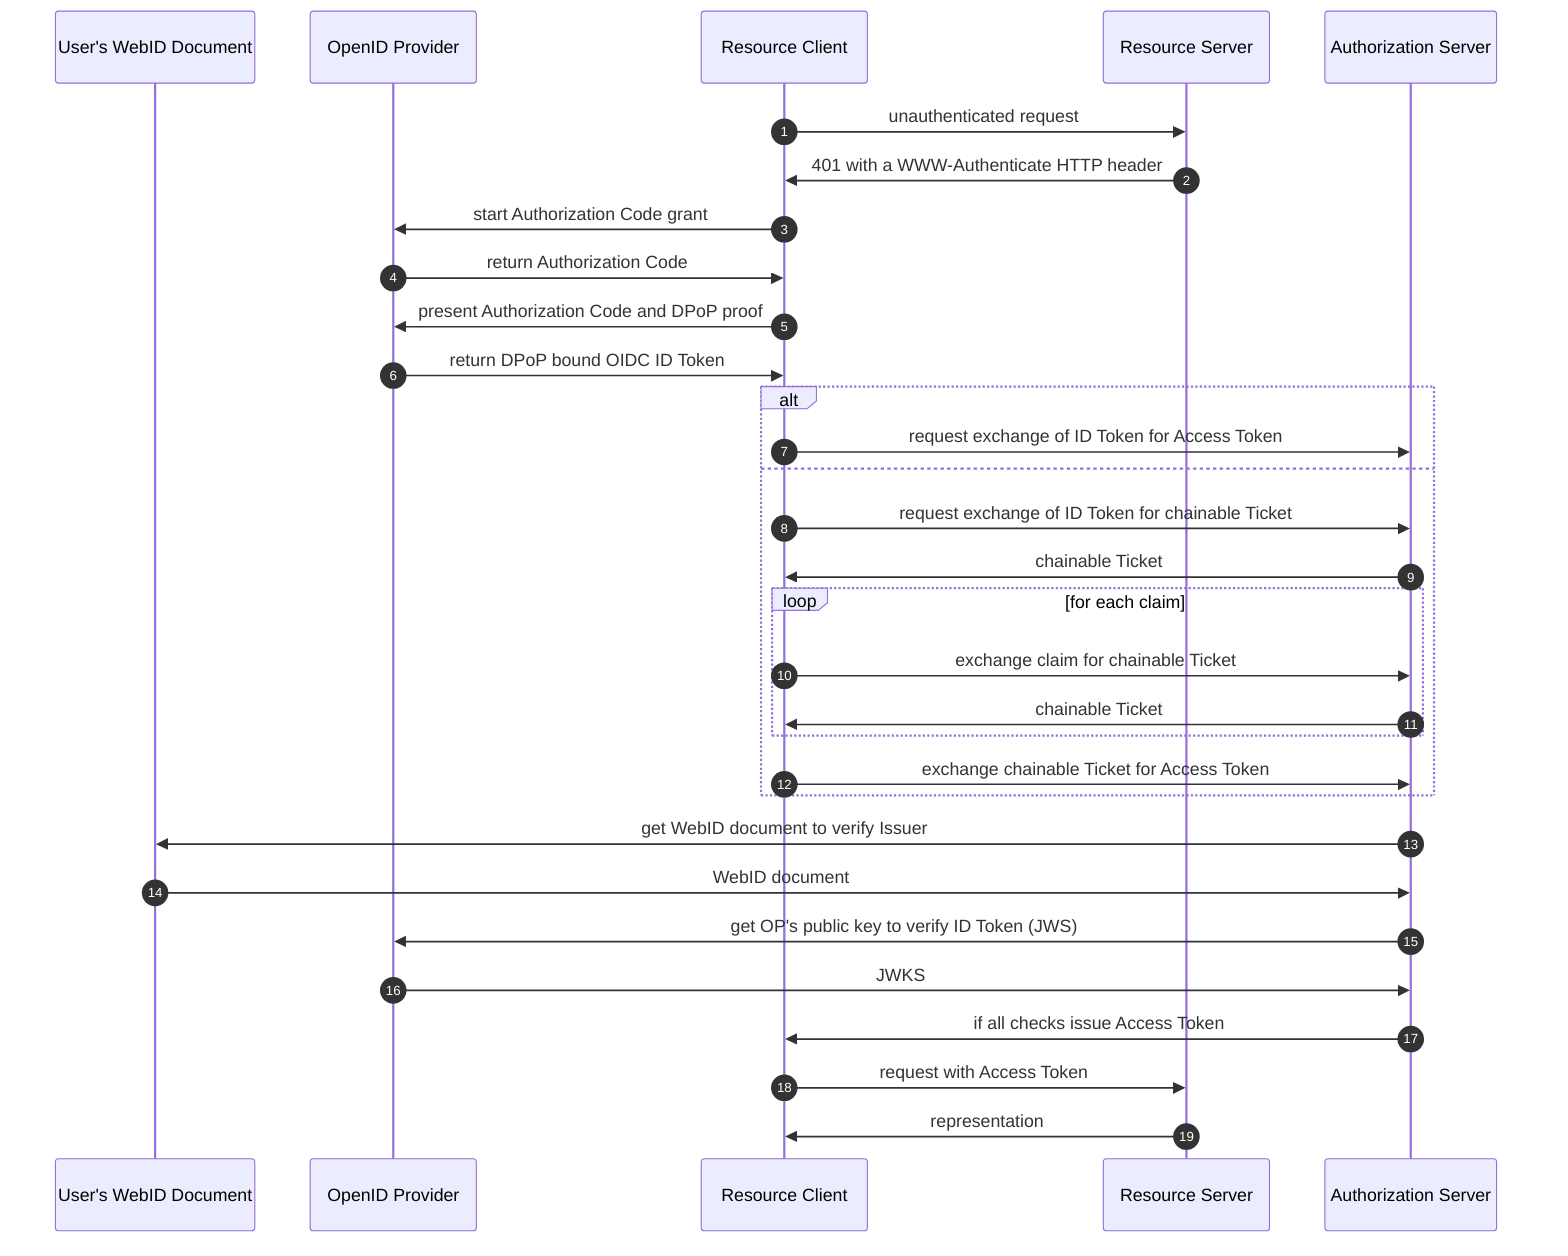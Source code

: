 sequenceDiagram
  autonumber
  participant WebID as User's WebID Document
  participant OP as OpenID Provider
  participant RC as Resource Client
  participant RS as Resource Server
  participant AS as Authorization Server
  RC ->> RS: unauthenticated request
  RS ->> RC: 401 with a WWW-Authenticate HTTP header
  RC ->> OP: start Authorization Code grant
  OP ->> RC: return Authorization Code
  RC ->> OP: present Authorization Code and DPoP proof
  OP ->> RC: return DPoP bound OIDC ID Token
  alt
    RC ->> AS: request exchange of ID Token for Access Token
  else
    RC ->> AS: request exchange of ID Token for chainable Ticket
    AS ->> RC: chainable Ticket
    loop for each claim
      RC ->> AS: exchange claim for chainable Ticket
      AS ->> RC: chainable Ticket
    end
    RC ->> AS: exchange chainable Ticket for Access Token
  end
  AS ->> WebID: get WebID document to verify Issuer
  WebID ->> AS: WebID document
  AS ->> OP: get OP's public key to verify ID Token (JWS)
  OP ->> AS: JWKS
  AS ->> RC: if all checks issue Access Token
  RC ->> RS: request with Access Token
  RS ->> RC: representation